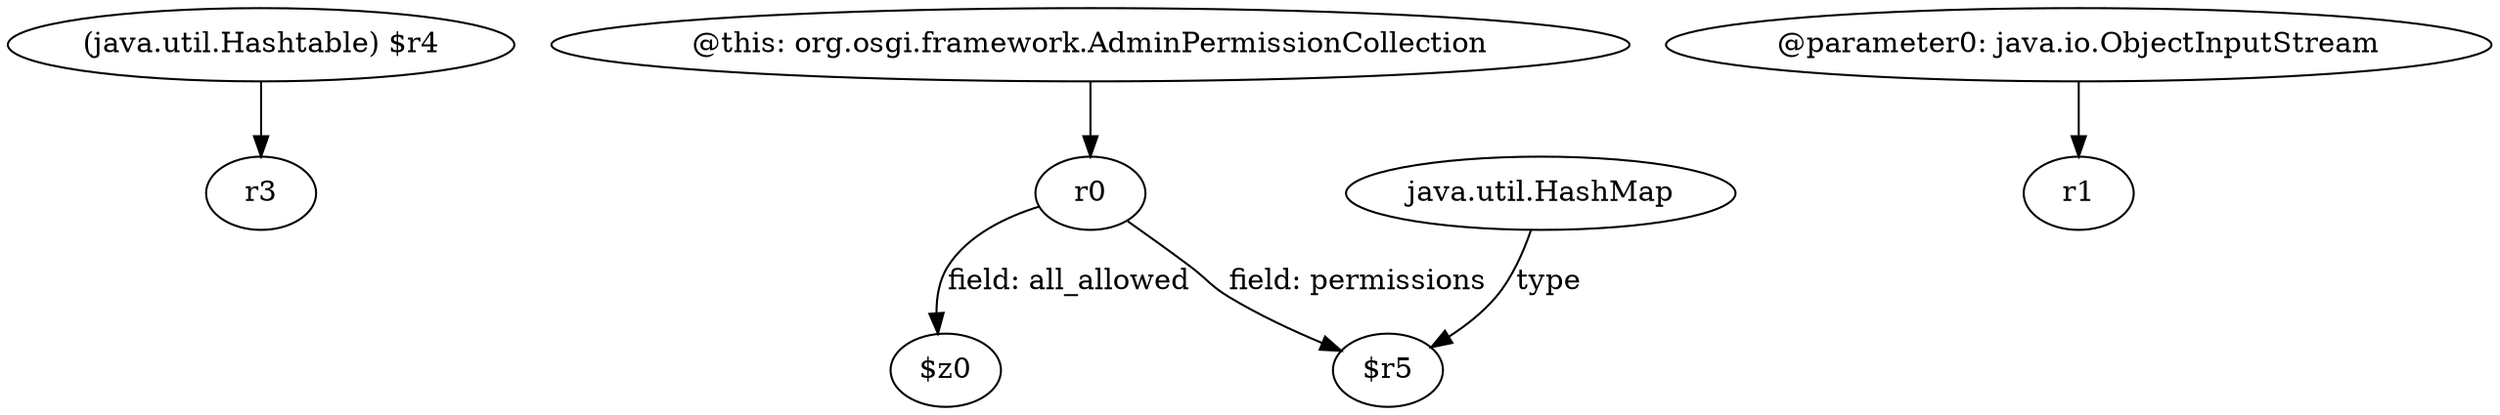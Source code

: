 digraph g {
0[label="(java.util.Hashtable) $r4"]
1[label="r3"]
0->1[label=""]
2[label="@this: org.osgi.framework.AdminPermissionCollection"]
3[label="r0"]
2->3[label=""]
4[label="$r5"]
3->4[label="field: permissions"]
5[label="java.util.HashMap"]
5->4[label="type"]
6[label="$z0"]
3->6[label="field: all_allowed"]
7[label="@parameter0: java.io.ObjectInputStream"]
8[label="r1"]
7->8[label=""]
}